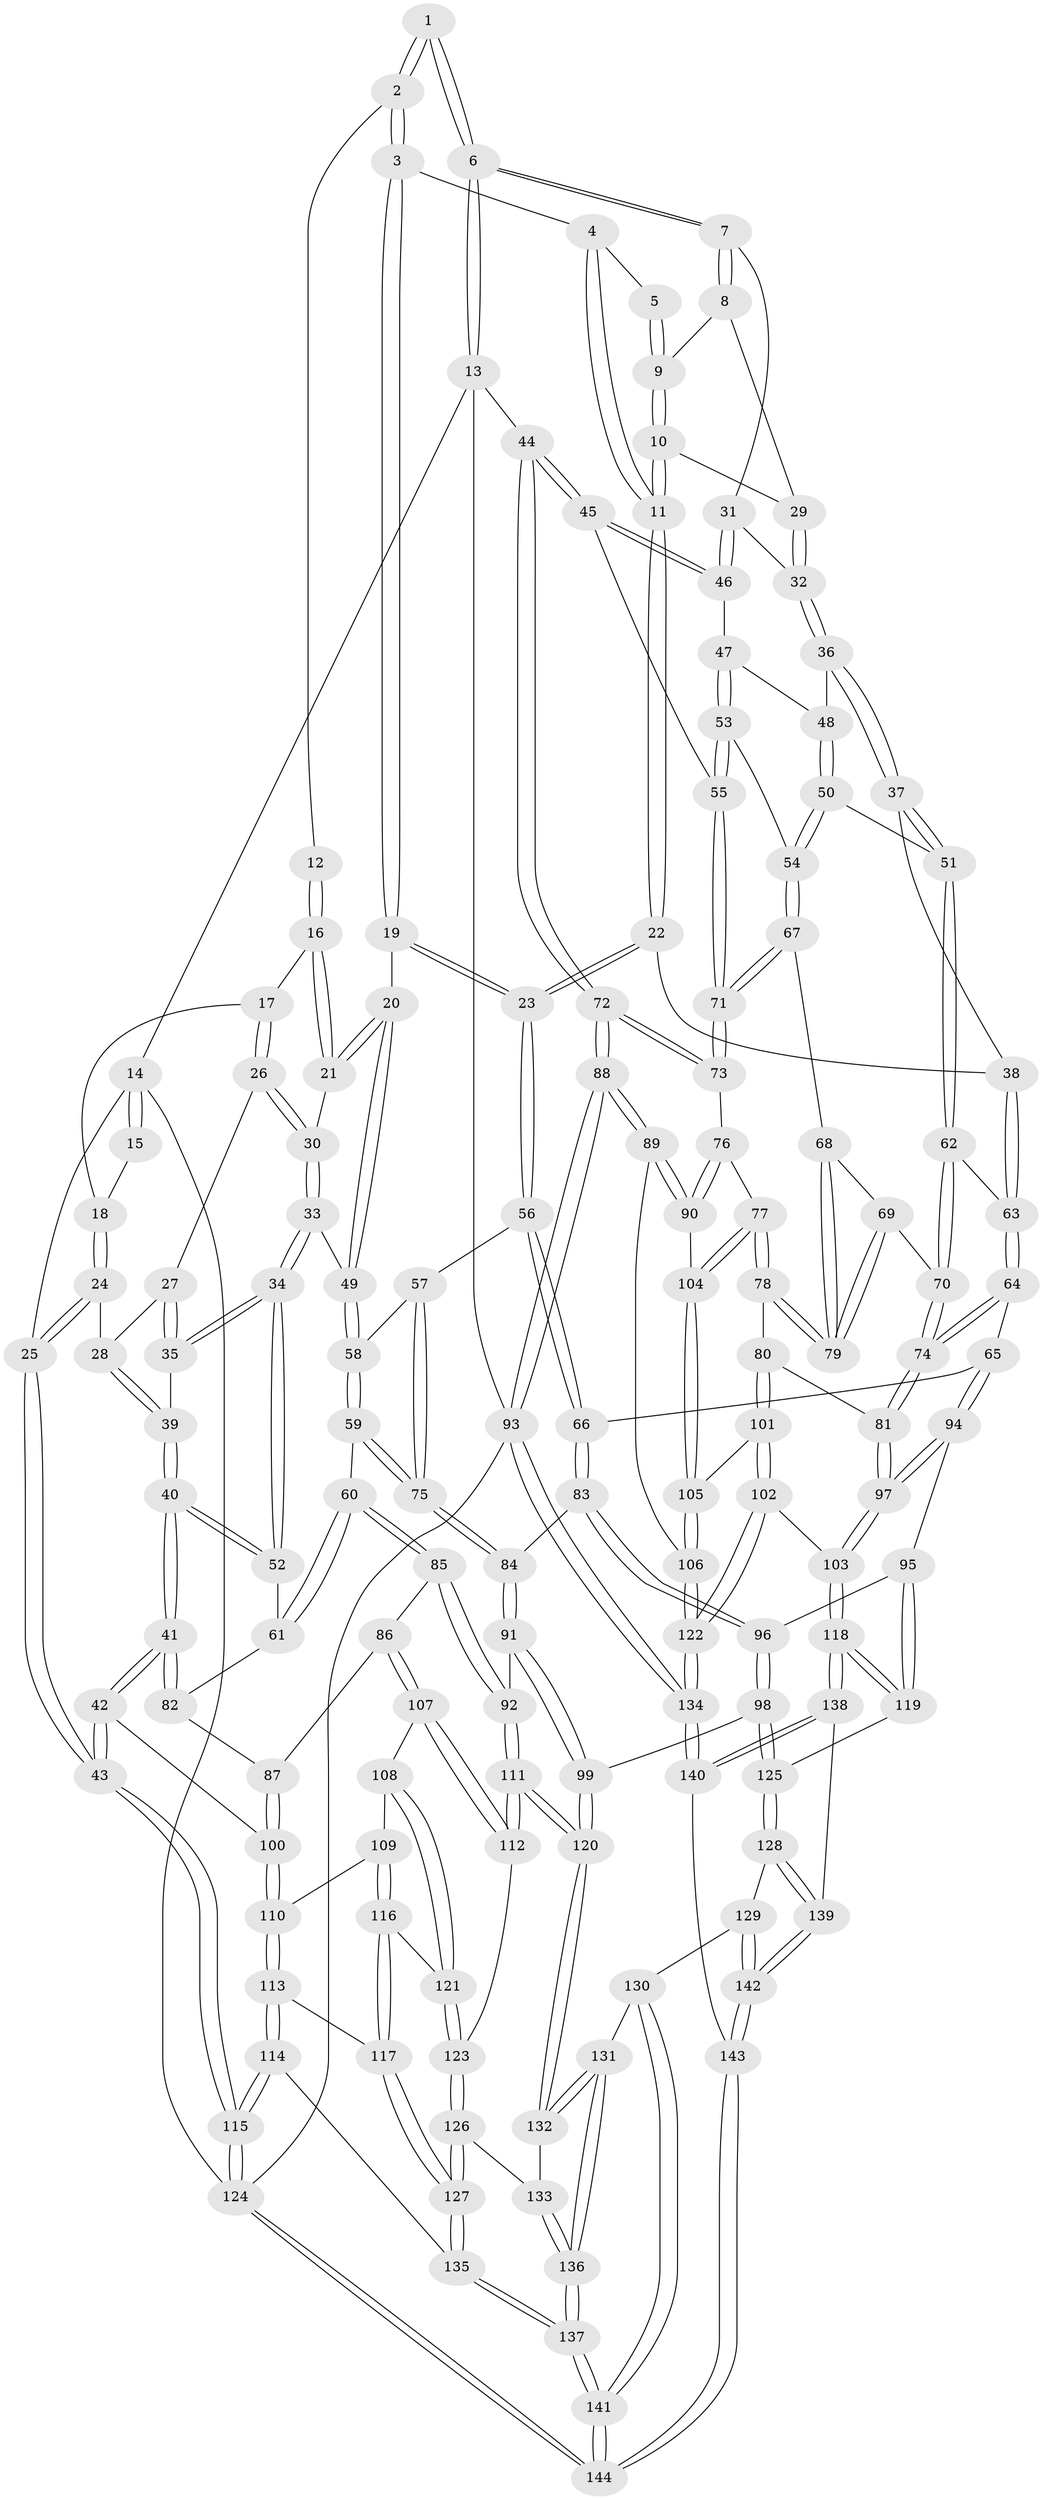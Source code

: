 // Generated by graph-tools (version 1.1) at 2025/38/03/09/25 02:38:41]
// undirected, 144 vertices, 357 edges
graph export_dot {
graph [start="1"]
  node [color=gray90,style=filled];
  1 [pos="+0.8830736919478785+0"];
  2 [pos="+0.4316812184948634+0"];
  3 [pos="+0.4634045707220565+0"];
  4 [pos="+0.5132577758572294+0"];
  5 [pos="+0.6896522033830523+0.08352174641117446"];
  6 [pos="+1+0"];
  7 [pos="+0.9110457863602466+0.07211539592609477"];
  8 [pos="+0.8455109380129757+0.09250505535887588"];
  9 [pos="+0.7221168627045507+0.11888773964124921"];
  10 [pos="+0.6786985174993615+0.19959521490524704"];
  11 [pos="+0.6729552539406721+0.20429964024609107"];
  12 [pos="+0.42746861042229833+0"];
  13 [pos="+1+0"];
  14 [pos="+0+0"];
  15 [pos="+0.1104975163209198+0"];
  16 [pos="+0.29879301205602327+0.13744796326699998"];
  17 [pos="+0.21075369901447025+0.1577077850573182"];
  18 [pos="+0.17361195992859954+0.13865881374549657"];
  19 [pos="+0.5062777767353452+0.2843854086185754"];
  20 [pos="+0.4602798213294516+0.2892820690919057"];
  21 [pos="+0.3057972844141334+0.16860094790193395"];
  22 [pos="+0.5871888688693868+0.3223322448469229"];
  23 [pos="+0.5590622294491205+0.3242303797945955"];
  24 [pos="+0.07663534726318118+0.19555402750571596"];
  25 [pos="+0+0"];
  26 [pos="+0.2039142819032102+0.23355365362946867"];
  27 [pos="+0.14647951404022044+0.23727201037916976"];
  28 [pos="+0.07751795483196466+0.1974172975877187"];
  29 [pos="+0.7559998061510304+0.22034012986476464"];
  30 [pos="+0.26252858572260324+0.29970446714352894"];
  31 [pos="+0.8725892028210112+0.2068762586890932"];
  32 [pos="+0.8085416778580523+0.2575891876597625"];
  33 [pos="+0.272943746707645+0.3458778423814621"];
  34 [pos="+0.2647246151531269+0.35181742210439726"];
  35 [pos="+0.15177755480596192+0.3186220485220615"];
  36 [pos="+0.7854485331321818+0.31640156370942746"];
  37 [pos="+0.6766271458181113+0.3372752076071728"];
  38 [pos="+0.5945488621010792+0.3259924368847437"];
  39 [pos="+0.07032786049153145+0.3346801257662002"];
  40 [pos="+0+0.4398895385789011"];
  41 [pos="+0+0.47202912209152437"];
  42 [pos="+0+0.4806230151374271"];
  43 [pos="+0+0.4755819901717528"];
  44 [pos="+1+0.36020135951359"];
  45 [pos="+1+0.36310167649885683"];
  46 [pos="+0.9365073707719757+0.3390351302480554"];
  47 [pos="+0.8709479765840679+0.36355069099627535"];
  48 [pos="+0.8000526024467484+0.3292131179219231"];
  49 [pos="+0.3082716416967432+0.34887078052037324"];
  50 [pos="+0.7839879070050145+0.44575482817626216"];
  51 [pos="+0.777511529988318+0.4466011525853209"];
  52 [pos="+0.2468320278653726+0.3835755300527805"];
  53 [pos="+0.8658802917814574+0.38041125795730146"];
  54 [pos="+0.80747903668325+0.4502423596035688"];
  55 [pos="+0.899702160338291+0.47907566359576564"];
  56 [pos="+0.516098441084564+0.4512829551293754"];
  57 [pos="+0.46766962796274575+0.4603526793981282"];
  58 [pos="+0.3761990547746523+0.4756411413362873"];
  59 [pos="+0.33728800121772856+0.5471483660192427"];
  60 [pos="+0.3003600780857499+0.552533359712135"];
  61 [pos="+0.23068127685328477+0.47880507649999554"];
  62 [pos="+0.7388616509529743+0.48714557736095615"];
  63 [pos="+0.6726039179048781+0.4617002754399619"];
  64 [pos="+0.6391931383002912+0.5743481358573564"];
  65 [pos="+0.55822125852406+0.560097671670061"];
  66 [pos="+0.5308175343657505+0.5433605552684473"];
  67 [pos="+0.8391684096443842+0.4871380168183749"];
  68 [pos="+0.8255166661302749+0.5077581501519812"];
  69 [pos="+0.7532173663725236+0.510332662296593"];
  70 [pos="+0.7397537159113919+0.4957101134683633"];
  71 [pos="+0.8926280310921358+0.49574216470905735"];
  72 [pos="+1+0.6339654083315382"];
  73 [pos="+0.912074612573781+0.530772998714639"];
  74 [pos="+0.6715645756858963+0.596541507226437"];
  75 [pos="+0.3810835910222343+0.5803404575575348"];
  76 [pos="+0.8997110375134206+0.5443999693125047"];
  77 [pos="+0.8244015210529023+0.6153147283964727"];
  78 [pos="+0.7965911096707815+0.6024285373979025"];
  79 [pos="+0.795492003165966+0.5798056097684532"];
  80 [pos="+0.7469094722598209+0.6164486339326196"];
  81 [pos="+0.6722902709028893+0.5975406951892638"];
  82 [pos="+0.1659764192937887+0.5073602468772649"];
  83 [pos="+0.4751906351177862+0.5899314043221889"];
  84 [pos="+0.3891392877567704+0.5867327869069939"];
  85 [pos="+0.25239016520890567+0.6334130219988688"];
  86 [pos="+0.23511256713585896+0.6406190745156568"];
  87 [pos="+0.18219745972011397+0.6150748349854115"];
  88 [pos="+1+0.654924277494135"];
  89 [pos="+0.9653332834479467+0.6816003693363014"];
  90 [pos="+0.9116069061327569+0.6571477843534944"];
  91 [pos="+0.3702747915327086+0.676285032177041"];
  92 [pos="+0.3273709038987906+0.6894107974646522"];
  93 [pos="+1+1"];
  94 [pos="+0.5678628003669507+0.6861599585170668"];
  95 [pos="+0.5555632366829667+0.6899533942766444"];
  96 [pos="+0.4730166958560408+0.6976055919440554"];
  97 [pos="+0.6379085028042647+0.7224256908912309"];
  98 [pos="+0.45271607798537017+0.7275832234035634"];
  99 [pos="+0.44749631520985905+0.7262633920648826"];
  100 [pos="+0.06986013409835286+0.6364931770415105"];
  101 [pos="+0.7435399543823458+0.6976219679401923"];
  102 [pos="+0.6835702138320371+0.7924275490976466"];
  103 [pos="+0.6650024377814552+0.794146804328442"];
  104 [pos="+0.8329393141191058+0.6280270904511642"];
  105 [pos="+0.8202755847157249+0.70367983827626"];
  106 [pos="+0.8427123226330834+0.7799749729482568"];
  107 [pos="+0.218344208203694+0.6889688563533217"];
  108 [pos="+0.19749789162664452+0.6990507027147356"];
  109 [pos="+0.11967307263378212+0.6874930349149271"];
  110 [pos="+0.07165738281157166+0.646448749421459"];
  111 [pos="+0.31233663725475064+0.7734275674597707"];
  112 [pos="+0.24050619926083147+0.7456757310170449"];
  113 [pos="+0.04214555918901938+0.7736673228052213"];
  114 [pos="+0+0.8297577323473274"];
  115 [pos="+0+0.8381291064670972"];
  116 [pos="+0.1457403968759256+0.7603000095701193"];
  117 [pos="+0.09076304575074823+0.7980808776569978"];
  118 [pos="+0.6533369429801541+0.8063770864255172"];
  119 [pos="+0.5294897949150515+0.8082895175606444"];
  120 [pos="+0.3151685662560066+0.7788772614787132"];
  121 [pos="+0.14656384459597208+0.7601789372434813"];
  122 [pos="+0.8247814481599601+0.8298808811840266"];
  123 [pos="+0.20384427219891754+0.7880700062023972"];
  124 [pos="+0+1"];
  125 [pos="+0.48028593945402+0.8149884255919895"];
  126 [pos="+0.20704247876062273+0.8103236872357124"];
  127 [pos="+0.13364388419609832+0.8957214728898808"];
  128 [pos="+0.4663583126429435+0.8384721207273345"];
  129 [pos="+0.4044015856402927+0.8703405939879625"];
  130 [pos="+0.3811762758910458+0.8695437952108592"];
  131 [pos="+0.33347987877024654+0.8280250208595507"];
  132 [pos="+0.31854496340153265+0.8121062958335996"];
  133 [pos="+0.26175497323586017+0.8357856024242456"];
  134 [pos="+1+1"];
  135 [pos="+0.13507237299347244+0.938783068781959"];
  136 [pos="+0.20321099877250468+0.9771668728874944"];
  137 [pos="+0.17628411776698572+1"];
  138 [pos="+0.640171079839916+0.9167274523606408"];
  139 [pos="+0.5249975263698631+0.9286650540747116"];
  140 [pos="+0.7857869968130826+1"];
  141 [pos="+0.18893900821462806+1"];
  142 [pos="+0.46571102111570645+1"];
  143 [pos="+0.4612792570108046+1"];
  144 [pos="+0.17952092805134434+1"];
  1 -- 2;
  1 -- 2;
  1 -- 6;
  1 -- 6;
  2 -- 3;
  2 -- 3;
  2 -- 12;
  3 -- 4;
  3 -- 19;
  3 -- 19;
  4 -- 5;
  4 -- 11;
  4 -- 11;
  5 -- 9;
  5 -- 9;
  6 -- 7;
  6 -- 7;
  6 -- 13;
  6 -- 13;
  7 -- 8;
  7 -- 8;
  7 -- 31;
  8 -- 9;
  8 -- 29;
  9 -- 10;
  9 -- 10;
  10 -- 11;
  10 -- 11;
  10 -- 29;
  11 -- 22;
  11 -- 22;
  12 -- 16;
  12 -- 16;
  13 -- 14;
  13 -- 44;
  13 -- 93;
  14 -- 15;
  14 -- 15;
  14 -- 25;
  14 -- 124;
  15 -- 18;
  16 -- 17;
  16 -- 21;
  16 -- 21;
  17 -- 18;
  17 -- 26;
  17 -- 26;
  18 -- 24;
  18 -- 24;
  19 -- 20;
  19 -- 23;
  19 -- 23;
  20 -- 21;
  20 -- 21;
  20 -- 49;
  20 -- 49;
  21 -- 30;
  22 -- 23;
  22 -- 23;
  22 -- 38;
  23 -- 56;
  23 -- 56;
  24 -- 25;
  24 -- 25;
  24 -- 28;
  25 -- 43;
  25 -- 43;
  26 -- 27;
  26 -- 30;
  26 -- 30;
  27 -- 28;
  27 -- 35;
  27 -- 35;
  28 -- 39;
  28 -- 39;
  29 -- 32;
  29 -- 32;
  30 -- 33;
  30 -- 33;
  31 -- 32;
  31 -- 46;
  31 -- 46;
  32 -- 36;
  32 -- 36;
  33 -- 34;
  33 -- 34;
  33 -- 49;
  34 -- 35;
  34 -- 35;
  34 -- 52;
  34 -- 52;
  35 -- 39;
  36 -- 37;
  36 -- 37;
  36 -- 48;
  37 -- 38;
  37 -- 51;
  37 -- 51;
  38 -- 63;
  38 -- 63;
  39 -- 40;
  39 -- 40;
  40 -- 41;
  40 -- 41;
  40 -- 52;
  40 -- 52;
  41 -- 42;
  41 -- 42;
  41 -- 82;
  41 -- 82;
  42 -- 43;
  42 -- 43;
  42 -- 100;
  43 -- 115;
  43 -- 115;
  44 -- 45;
  44 -- 45;
  44 -- 72;
  44 -- 72;
  45 -- 46;
  45 -- 46;
  45 -- 55;
  46 -- 47;
  47 -- 48;
  47 -- 53;
  47 -- 53;
  48 -- 50;
  48 -- 50;
  49 -- 58;
  49 -- 58;
  50 -- 51;
  50 -- 54;
  50 -- 54;
  51 -- 62;
  51 -- 62;
  52 -- 61;
  53 -- 54;
  53 -- 55;
  53 -- 55;
  54 -- 67;
  54 -- 67;
  55 -- 71;
  55 -- 71;
  56 -- 57;
  56 -- 66;
  56 -- 66;
  57 -- 58;
  57 -- 75;
  57 -- 75;
  58 -- 59;
  58 -- 59;
  59 -- 60;
  59 -- 75;
  59 -- 75;
  60 -- 61;
  60 -- 61;
  60 -- 85;
  60 -- 85;
  61 -- 82;
  62 -- 63;
  62 -- 70;
  62 -- 70;
  63 -- 64;
  63 -- 64;
  64 -- 65;
  64 -- 74;
  64 -- 74;
  65 -- 66;
  65 -- 94;
  65 -- 94;
  66 -- 83;
  66 -- 83;
  67 -- 68;
  67 -- 71;
  67 -- 71;
  68 -- 69;
  68 -- 79;
  68 -- 79;
  69 -- 70;
  69 -- 79;
  69 -- 79;
  70 -- 74;
  70 -- 74;
  71 -- 73;
  71 -- 73;
  72 -- 73;
  72 -- 73;
  72 -- 88;
  72 -- 88;
  73 -- 76;
  74 -- 81;
  74 -- 81;
  75 -- 84;
  75 -- 84;
  76 -- 77;
  76 -- 90;
  76 -- 90;
  77 -- 78;
  77 -- 78;
  77 -- 104;
  77 -- 104;
  78 -- 79;
  78 -- 79;
  78 -- 80;
  80 -- 81;
  80 -- 101;
  80 -- 101;
  81 -- 97;
  81 -- 97;
  82 -- 87;
  83 -- 84;
  83 -- 96;
  83 -- 96;
  84 -- 91;
  84 -- 91;
  85 -- 86;
  85 -- 92;
  85 -- 92;
  86 -- 87;
  86 -- 107;
  86 -- 107;
  87 -- 100;
  87 -- 100;
  88 -- 89;
  88 -- 89;
  88 -- 93;
  88 -- 93;
  89 -- 90;
  89 -- 90;
  89 -- 106;
  90 -- 104;
  91 -- 92;
  91 -- 99;
  91 -- 99;
  92 -- 111;
  92 -- 111;
  93 -- 134;
  93 -- 134;
  93 -- 124;
  94 -- 95;
  94 -- 97;
  94 -- 97;
  95 -- 96;
  95 -- 119;
  95 -- 119;
  96 -- 98;
  96 -- 98;
  97 -- 103;
  97 -- 103;
  98 -- 99;
  98 -- 125;
  98 -- 125;
  99 -- 120;
  99 -- 120;
  100 -- 110;
  100 -- 110;
  101 -- 102;
  101 -- 102;
  101 -- 105;
  102 -- 103;
  102 -- 122;
  102 -- 122;
  103 -- 118;
  103 -- 118;
  104 -- 105;
  104 -- 105;
  105 -- 106;
  105 -- 106;
  106 -- 122;
  106 -- 122;
  107 -- 108;
  107 -- 112;
  107 -- 112;
  108 -- 109;
  108 -- 121;
  108 -- 121;
  109 -- 110;
  109 -- 116;
  109 -- 116;
  110 -- 113;
  110 -- 113;
  111 -- 112;
  111 -- 112;
  111 -- 120;
  111 -- 120;
  112 -- 123;
  113 -- 114;
  113 -- 114;
  113 -- 117;
  114 -- 115;
  114 -- 115;
  114 -- 135;
  115 -- 124;
  115 -- 124;
  116 -- 117;
  116 -- 117;
  116 -- 121;
  117 -- 127;
  117 -- 127;
  118 -- 119;
  118 -- 119;
  118 -- 138;
  118 -- 138;
  119 -- 125;
  120 -- 132;
  120 -- 132;
  121 -- 123;
  121 -- 123;
  122 -- 134;
  122 -- 134;
  123 -- 126;
  123 -- 126;
  124 -- 144;
  124 -- 144;
  125 -- 128;
  125 -- 128;
  126 -- 127;
  126 -- 127;
  126 -- 133;
  127 -- 135;
  127 -- 135;
  128 -- 129;
  128 -- 139;
  128 -- 139;
  129 -- 130;
  129 -- 142;
  129 -- 142;
  130 -- 131;
  130 -- 141;
  130 -- 141;
  131 -- 132;
  131 -- 132;
  131 -- 136;
  131 -- 136;
  132 -- 133;
  133 -- 136;
  133 -- 136;
  134 -- 140;
  134 -- 140;
  135 -- 137;
  135 -- 137;
  136 -- 137;
  136 -- 137;
  137 -- 141;
  137 -- 141;
  138 -- 139;
  138 -- 140;
  138 -- 140;
  139 -- 142;
  139 -- 142;
  140 -- 143;
  141 -- 144;
  141 -- 144;
  142 -- 143;
  142 -- 143;
  143 -- 144;
  143 -- 144;
}
